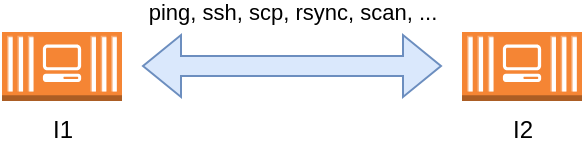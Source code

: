 <mxfile version="20.8.3" type="github">
  <diagram id="4n0W-nkRftsQ5BCJh-tg" name="Page-1">
    <mxGraphModel dx="1522" dy="1106" grid="1" gridSize="10" guides="1" tooltips="1" connect="1" arrows="1" fold="1" page="1" pageScale="1" pageWidth="827" pageHeight="1169" math="0" shadow="0">
      <root>
        <mxCell id="0" />
        <mxCell id="1" parent="0" />
        <mxCell id="Nd8R33uifUJ0Ixu80cJD-1" value="I1" style="outlineConnect=0;dashed=0;verticalLabelPosition=bottom;verticalAlign=top;align=center;html=1;shape=mxgraph.aws3.ec2_compute_container_3;fillColor=#F58534;gradientColor=none;" vertex="1" parent="1">
          <mxGeometry x="140" y="210" width="60" height="34.5" as="geometry" />
        </mxCell>
        <mxCell id="Nd8R33uifUJ0Ixu80cJD-2" value="I2" style="outlineConnect=0;dashed=0;verticalLabelPosition=bottom;verticalAlign=top;align=center;html=1;shape=mxgraph.aws3.ec2_compute_container_3;fillColor=#F58534;gradientColor=none;" vertex="1" parent="1">
          <mxGeometry x="370" y="210" width="60" height="34.5" as="geometry" />
        </mxCell>
        <mxCell id="Nd8R33uifUJ0Ixu80cJD-4" value="" style="shape=flexArrow;endArrow=classic;startArrow=classic;html=1;rounded=0;fillColor=#dae8fc;strokeColor=#6c8ebf;verticalAlign=bottom;horizontal=1;labelPosition=center;verticalLabelPosition=top;align=center;" edge="1" parent="1">
          <mxGeometry width="100" height="100" relative="1" as="geometry">
            <mxPoint x="210" y="227" as="sourcePoint" />
            <mxPoint x="360" y="227" as="targetPoint" />
          </mxGeometry>
        </mxCell>
        <mxCell id="Nd8R33uifUJ0Ixu80cJD-5" value="ping, ssh, scp, rsync, scan, ..." style="edgeLabel;html=1;align=center;verticalAlign=middle;resizable=0;points=[];" vertex="1" connectable="0" parent="Nd8R33uifUJ0Ixu80cJD-4">
          <mxGeometry y="3" relative="1" as="geometry">
            <mxPoint y="-24" as="offset" />
          </mxGeometry>
        </mxCell>
      </root>
    </mxGraphModel>
  </diagram>
</mxfile>
